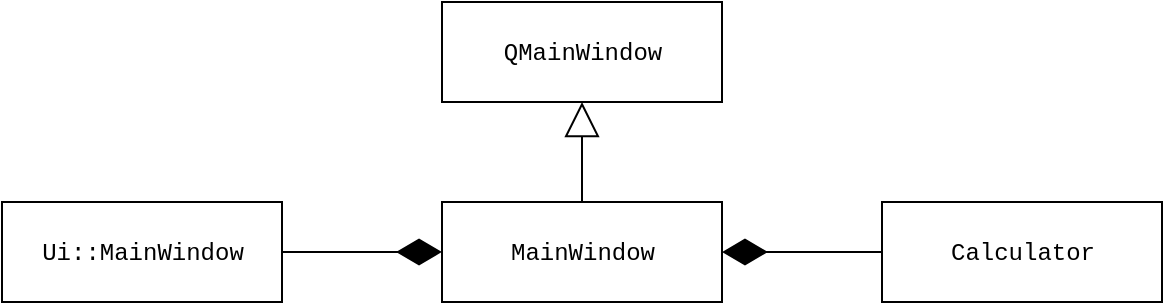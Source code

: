 <mxfile version="12.3.2" type="device" pages="1"><diagram id="NRE6dDBoBtFT83_yqVoT" name="Страница 1"><mxGraphModel dx="942" dy="652" grid="1" gridSize="10" guides="1" tooltips="1" connect="1" arrows="1" fold="1" page="0" pageScale="1" pageWidth="827" pageHeight="1169" math="0" shadow="0"><root><mxCell id="0"/><mxCell id="1" parent="0"/><mxCell id="Irp47-T5e70wvrbleZoM-6" style="edgeStyle=orthogonalEdgeStyle;rounded=0;orthogonalLoop=1;jettySize=auto;html=1;entryX=0.5;entryY=1;entryDx=0;entryDy=0;endArrow=block;endFill=0;endSize=15;" edge="1" parent="1" source="Irp47-T5e70wvrbleZoM-1" target="Irp47-T5e70wvrbleZoM-5"><mxGeometry relative="1" as="geometry"/></mxCell><mxCell id="Irp47-T5e70wvrbleZoM-1" value="&lt;font face=&quot;Courier New&quot;&gt;MainWindow&lt;/font&gt;" style="html=1;" vertex="1" parent="1"><mxGeometry x="440" y="230" width="140" height="50" as="geometry"/></mxCell><mxCell id="Irp47-T5e70wvrbleZoM-4" style="edgeStyle=orthogonalEdgeStyle;rounded=0;orthogonalLoop=1;jettySize=auto;html=1;entryX=0;entryY=0.5;entryDx=0;entryDy=0;endArrow=diamondThin;endFill=1;endSize=20;" edge="1" parent="1" source="Irp47-T5e70wvrbleZoM-2" target="Irp47-T5e70wvrbleZoM-1"><mxGeometry relative="1" as="geometry"/></mxCell><mxCell id="Irp47-T5e70wvrbleZoM-2" value="&lt;font face=&quot;Courier New&quot;&gt;Ui::MainWindow&lt;/font&gt;" style="html=1;" vertex="1" parent="1"><mxGeometry x="220" y="230" width="140" height="50" as="geometry"/></mxCell><mxCell id="Irp47-T5e70wvrbleZoM-5" value="&lt;font face=&quot;Courier New&quot;&gt;QMainWindow&lt;/font&gt;" style="html=1;" vertex="1" parent="1"><mxGeometry x="440" y="130" width="140" height="50" as="geometry"/></mxCell><mxCell id="Irp47-T5e70wvrbleZoM-8" style="edgeStyle=orthogonalEdgeStyle;rounded=0;orthogonalLoop=1;jettySize=auto;html=1;entryX=1;entryY=0.5;entryDx=0;entryDy=0;endArrow=diamondThin;endFill=1;endSize=20;" edge="1" parent="1" source="Irp47-T5e70wvrbleZoM-7" target="Irp47-T5e70wvrbleZoM-1"><mxGeometry relative="1" as="geometry"/></mxCell><mxCell id="Irp47-T5e70wvrbleZoM-7" value="&lt;font face=&quot;Courier New&quot;&gt;Calculator&lt;/font&gt;" style="html=1;" vertex="1" parent="1"><mxGeometry x="660" y="230" width="140" height="50" as="geometry"/></mxCell></root></mxGraphModel></diagram></mxfile>
